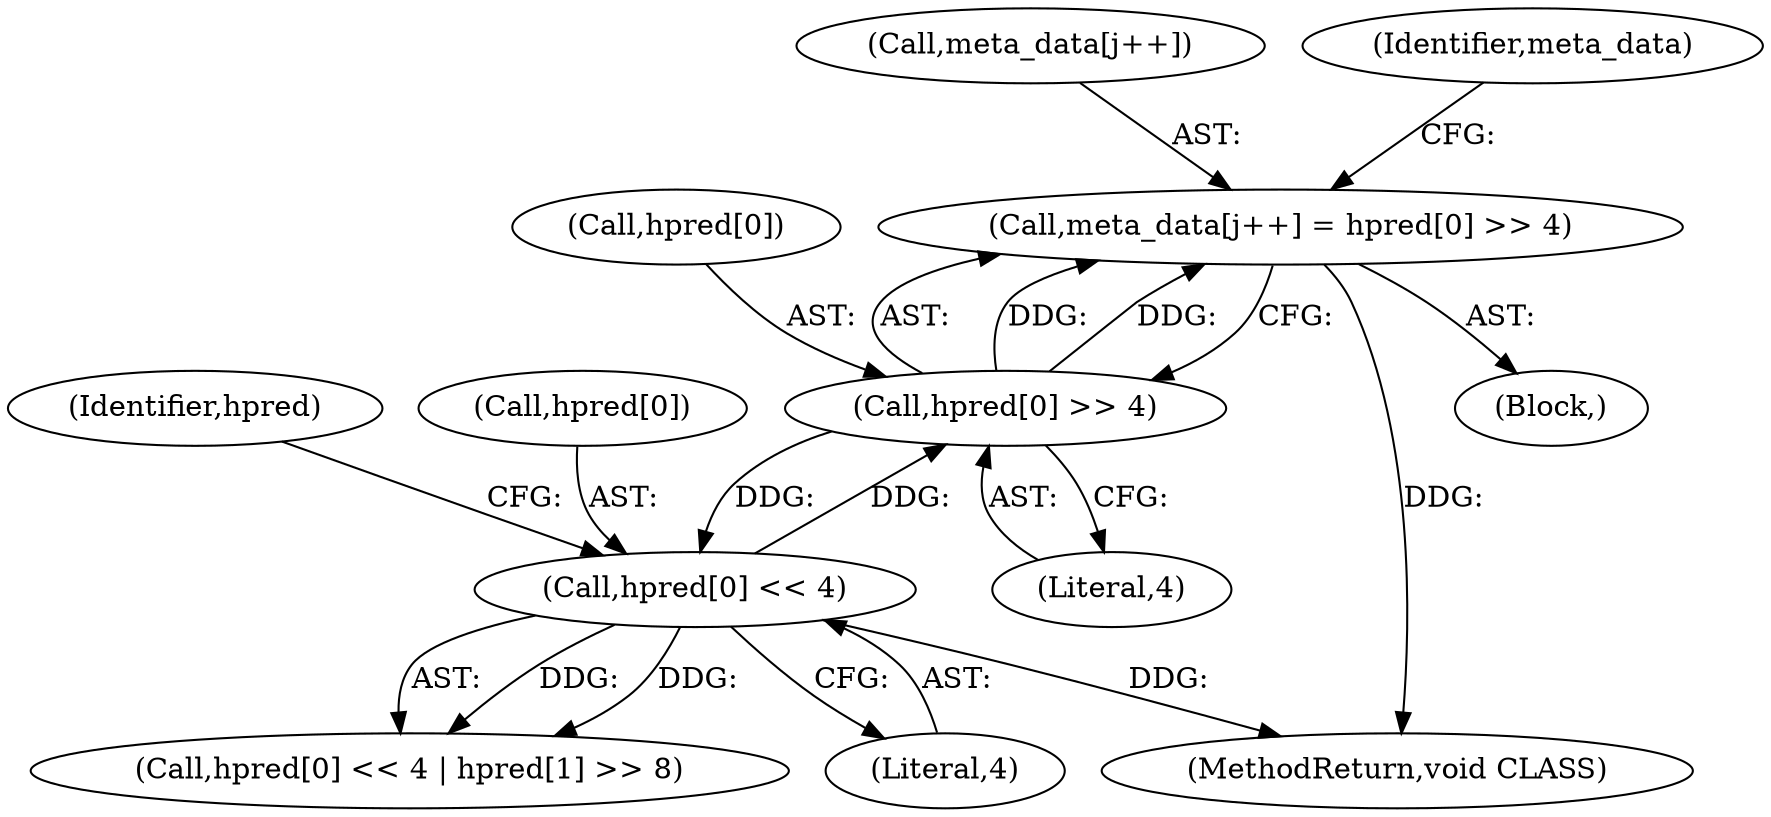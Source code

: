 digraph "0_LibRaw-demosaic-pack-GPL2_194f592e205990ea8fce72b6c571c14350aca716_0@array" {
"1000287" [label="(Call,meta_data[j++] = hpred[0] >> 4)"];
"1000292" [label="(Call,hpred[0] >> 4)"];
"1000303" [label="(Call,hpred[0] << 4)"];
"1000328" [label="(MethodReturn,void CLASS)"];
"1000296" [label="(Literal,4)"];
"1000303" [label="(Call,hpred[0] << 4)"];
"1000288" [label="(Call,meta_data[j++])"];
"1000302" [label="(Call,hpred[0] << 4 | hpred[1] >> 8)"];
"1000292" [label="(Call,hpred[0] >> 4)"];
"1000286" [label="(Block,)"];
"1000293" [label="(Call,hpred[0])"];
"1000310" [label="(Identifier,hpred)"];
"1000287" [label="(Call,meta_data[j++] = hpred[0] >> 4)"];
"1000307" [label="(Literal,4)"];
"1000304" [label="(Call,hpred[0])"];
"1000299" [label="(Identifier,meta_data)"];
"1000287" -> "1000286"  [label="AST: "];
"1000287" -> "1000292"  [label="CFG: "];
"1000288" -> "1000287"  [label="AST: "];
"1000292" -> "1000287"  [label="AST: "];
"1000299" -> "1000287"  [label="CFG: "];
"1000287" -> "1000328"  [label="DDG: "];
"1000292" -> "1000287"  [label="DDG: "];
"1000292" -> "1000287"  [label="DDG: "];
"1000292" -> "1000296"  [label="CFG: "];
"1000293" -> "1000292"  [label="AST: "];
"1000296" -> "1000292"  [label="AST: "];
"1000303" -> "1000292"  [label="DDG: "];
"1000292" -> "1000303"  [label="DDG: "];
"1000303" -> "1000302"  [label="AST: "];
"1000303" -> "1000307"  [label="CFG: "];
"1000304" -> "1000303"  [label="AST: "];
"1000307" -> "1000303"  [label="AST: "];
"1000310" -> "1000303"  [label="CFG: "];
"1000303" -> "1000328"  [label="DDG: "];
"1000303" -> "1000302"  [label="DDG: "];
"1000303" -> "1000302"  [label="DDG: "];
}
